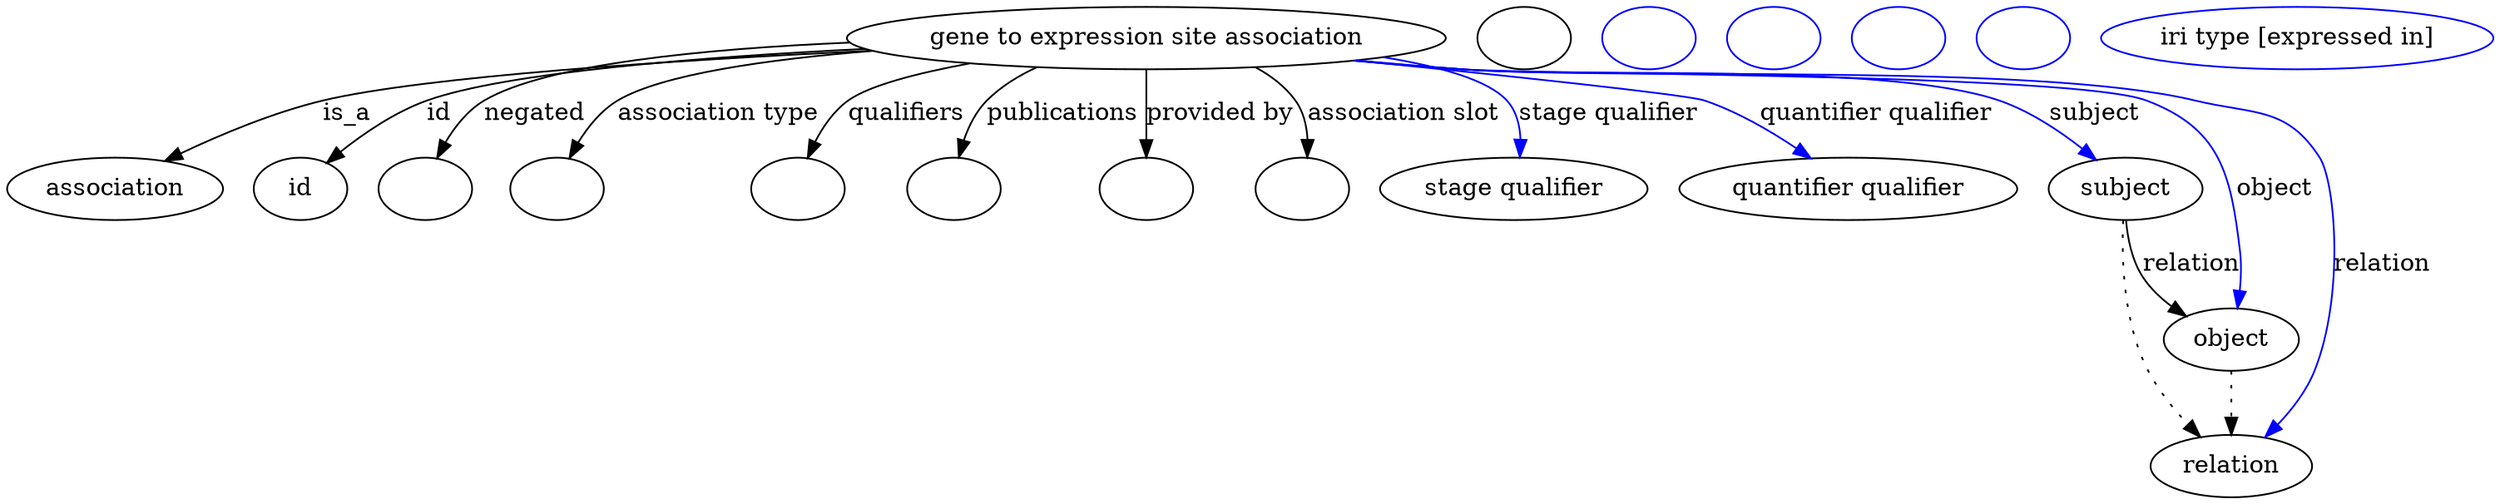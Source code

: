 digraph {
	graph [bb="0,0,1245.9,281"];
	node [label="\N"];
	"gene to expression site association"	 [height=0.5,
		label="gene to expression site association",
		pos="561.4,263",
		width=3.6645];
	association	 [height=0.5,
		pos="49.402,177",
		width=1.3723];
	"gene to expression site association" -> association	 [label=is_a,
		lp="183.68,220",
		pos="e,78.276,191.64 440.37,255.72 345.32,249.28 221.08,239.04 171.85,227 142.64,219.85 111.27,206.94 87.598,196.02"];
	id	 [height=0.5,
		pos="143.4,177",
		width=0.75];
	"gene to expression site association" -> id	 [color=black,
		label=id,
		lp="232.85,220",
		pos="e,161.08,190.78 440.91,255.53 361.48,249.55 265.24,240.02 226.51,227 205.91,220.07 184.95,207.42 169.23,196.57",
		style=solid];
	negated	 [color=black,
		height=0.5,
		label="",
		pos="215.4,177",
		width=0.75];
	"gene to expression site association" -> negated	 [color=black,
		label=negated,
		lp="280.17,220",
		pos="e,225,193.85 436.08,257.33 366.66,252.4 288.38,243.37 257.87,227 247.11,221.23 237.92,211.53 230.86,202.19",
		style=solid];
	"association type"	 [color=black,
		height=0.5,
		label="",
		pos="287.4,177",
		width=0.75];
	"gene to expression site association" -> "association type"	 [color=black,
		label="association type",
		lp="364.31,220",
		pos="e,293.86,194.63 443.48,254.84 392.4,249.43 339.53,240.72 318.59,227 309.95,221.34 303.28,212.37 298.36,203.58",
		style=solid];
	qualifiers	 [color=black,
		height=0.5,
		label="",
		pos="395.4,177",
		width=0.75];
	"gene to expression site association" -> qualifiers	 [color=black,
		label=qualifiers,
		lp="450.45,220",
		pos="e,401.56,194.69 484.92,248.29 459.24,242.23 434.52,234.8 424.3,227 416.54,221.08 410.5,212.43 406,203.98",
		style=solid];
	publications	 [color=black,
		height=0.5,
		label="",
		pos="470.4,177",
		width=0.75];
	"gene to expression site association" -> publications	 [color=black,
		label=publications,
		lp="523.62,220",
		pos="e,473.62,194.91 514.16,246 504.9,240.99 495.92,234.73 488.97,227 483.31,220.71 479.32,212.53 476.54,204.62",
		style=solid];
	"provided by"	 [color=black,
		height=0.5,
		label="",
		pos="561.4,177",
		width=0.75];
	"gene to expression site association" -> "provided by"	 [color=black,
		label="provided by",
		lp="595.03,220",
		pos="e,561.4,195.21 561.4,244.76 561.4,233.36 561.4,218.43 561.4,205.49",
		style=solid];
	"association slot"	 [color=black,
		height=0.5,
		label="",
		pos="642.4,177",
		width=0.75];
	"gene to expression site association" -> "association slot"	 [color=black,
		label="association slot",
		lp="680.37,220",
		pos="e,641.24,195.25 606.34,246.04 615,241.03 623.27,234.75 629.4,227 634.35,220.74 637.43,212.79 639.34,205.08",
		style=solid];
	"stage qualifier"	 [height=0.5,
		pos="747.4,177",
		width=1.6655];
	"gene to expression site association" -> "stage qualifier"	 [color=blue,
		label="stage qualifier",
		lp="777.86,220",
		pos="e,744.5,195.22 655.53,250.39 686.38,244.62 715.75,236.85 727.4,227 734.1,221.33 738.58,213.1 741.56,204.95",
		style=solid];
	"quantifier qualifier"	 [height=0.5,
		pos="901.4,177",
		width=2.1023];
	"gene to expression site association" -> "quantifier qualifier"	 [color=blue,
		label="quantifier qualifier",
		lp="902.31,220",
		pos="e,879.29,194.41 657.67,250.63 728.39,241.38 813.5,229.87 821.4,227 838.87,220.66 856.57,210.12 870.86,200.35",
		style=solid];
	subject	 [height=0.5,
		pos="1030.4,177",
		width=0.97656];
	"gene to expression site association" -> subject	 [color=blue,
		label=subject,
		lp="1006.2,220",
		pos="e,1013.3,192.91 654.99,250.3 670.79,248.37 687.05,246.52 702.4,245 759.15,239.39 904.61,245.94 958.4,227 975.48,220.99 992.23,209.77 \
1005.3,199.48",
		style=solid];
	object	 [height=0.5,
		pos="1085.4,91",
		width=0.88096];
	"gene to expression site association" -> object	 [color=blue,
		label=object,
		lp="1105.5,177",
		pos="e,1088.3,109.25 654.21,250.19 670.26,248.25 686.8,246.42 702.4,245 775.1,238.37 961.63,251.47 1030.4,227 1053.2,218.89 1061,215.1 \
1074.4,195 1089.2,172.82 1090.7,141.83 1089.2,119.46",
		style=solid];
	relation	 [height=0.5,
		pos="1085.4,18",
		width=1.031];
	"gene to expression site association" -> relation	 [color=blue,
		label=relation,
		lp="1165.8,134",
		pos="e,1101.9,34.176 654.2,250.13 670.25,248.19 686.79,246.39 702.4,245 781.52,237.97 982.4,246.5 1059.4,227 1091.4,218.9 1108.8,222.91 \
1126.4,195 1155.3,149.14 1143.5,124.46 1126.4,73 1122.7,61.749 1115.6,50.933 1108.4,41.914",
		style=solid];
	association_id	 [color=black,
		height=0.5,
		label="",
		pos="738.4,263",
		width=0.75];
	"gene to expression site association stage qualifier"	 [color=blue,
		height=0.5,
		label="",
		pos="810.4,263",
		width=0.75];
	"gene to expression site association quantifier qualifier"	 [color=blue,
		height=0.5,
		label="",
		pos="882.4,263",
		width=0.75];
	subject -> object	 [label=relation,
		lp="1066.8,134",
		pos="e,1064.9,105.22 1033,158.86 1035,148.88 1038.6,136.62 1044.6,127 1048.1,121.55 1052.6,116.45 1057.3,111.89"];
	subject -> relation	 [pos="e,1069.8,34.504 1030,158.94 1030.1,137.58 1032.3,101.32 1044.4,73 1049,62.095 1056.3,51.356 1063.4,42.302",
		style=dotted];
	"gene to expression site association subject"	 [color=blue,
		height=0.5,
		label="",
		pos="954.4,263",
		width=0.75];
	object -> relation	 [pos="e,1085.4,36.09 1085.4,72.955 1085.4,64.883 1085.4,55.176 1085.4,46.182",
		style=dotted];
	"gene to expression site association object"	 [color=blue,
		height=0.5,
		label="",
		pos="1026.4,263",
		width=0.75];
	"gene to expression site association relation"	 [color=blue,
		height=0.5,
		label="iri type [expressed in]",
		pos="1158.4,263",
		width=2.4295];
}
